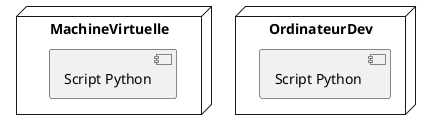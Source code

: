 @startuml
  node MachineVirtuelle {
    component "Script Python" 
  }
  node OrdinateurDev {
    component "Script Python " 
  }
@enduml